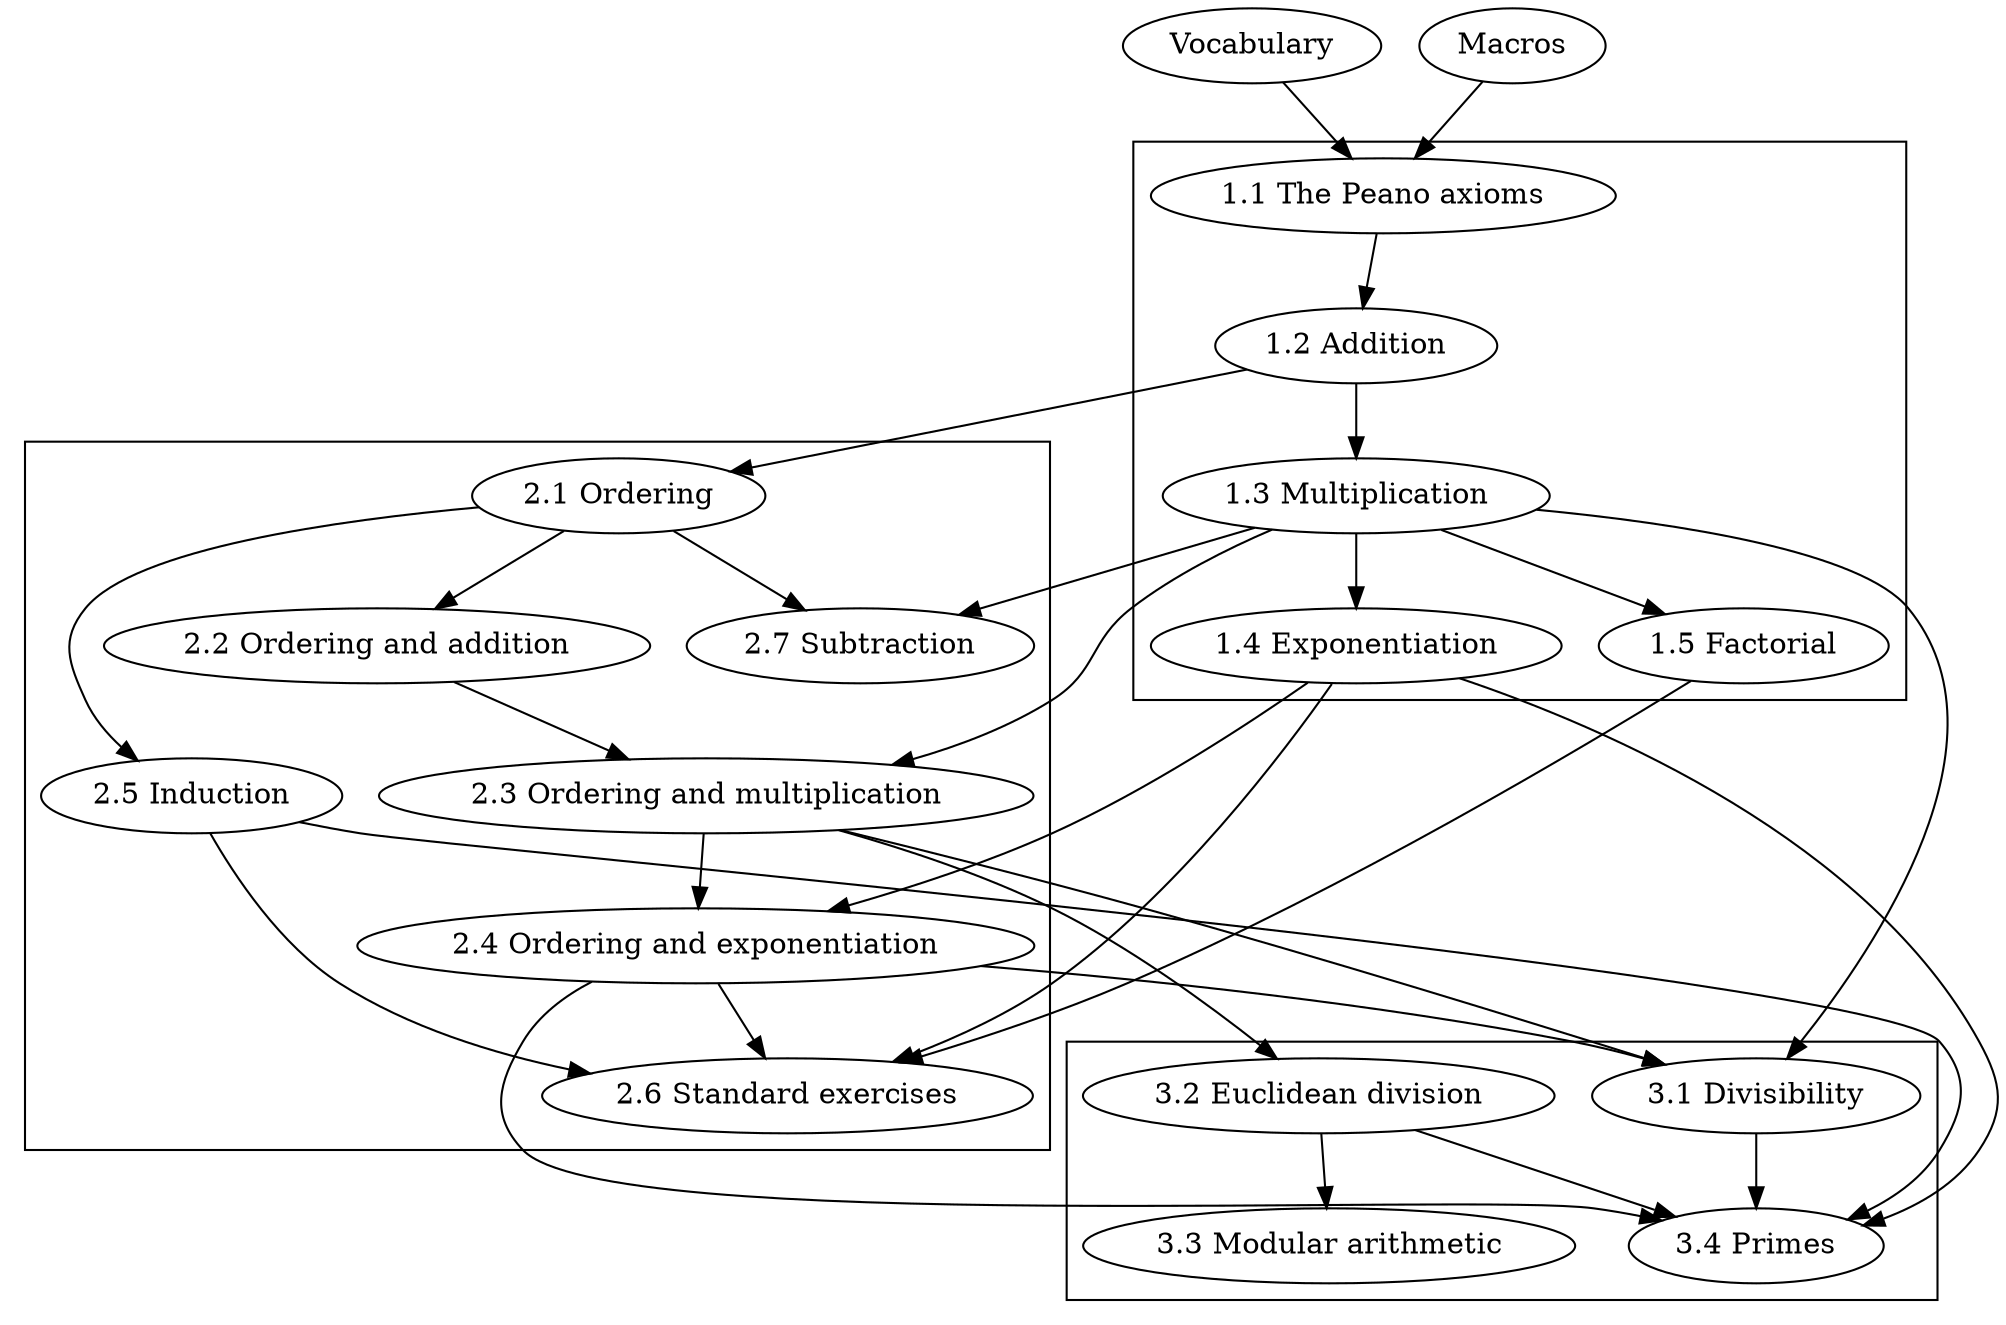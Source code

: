 digraph Sections {
  vocab [label = "Vocabulary"]
  macros [label = "Macros"]

  subgraph cluster_1 {
    arith_01 [label = "1.1 The Peano axioms"]
    arith_02 [label = "1.2 Addition"]
    arith_03 [label = "1.3 Multiplication"]
    arith_04 [label = "1.4 Exponentiation"]
    arith_05 [label = "1.5 Factorial"]
  }

  subgraph cluster_2 {
    ord_01 [label = "2.1 Ordering"]
    ord_02 [label = "2.2 Ordering and addition"]
    ord_03 [label = "2.3 Ordering and multiplication"]
    ord_04 [label = "2.4 Ordering and exponentiation"]
    ord_05 [label = "2.5 Induction"]
    ord_06 [label = "2.6 Standard exercises"]
    ord_07 [label = "2.7 Subtraction"]
  }

  subgraph cluster_3 {
    div_01 [label = "3.1 Divisibility"]
    div_02 [label = "3.2 Euclidean division"]
    div_03 [label = "3.3 Modular arithmetic"]
    div_04 [label = "3.4 Primes"]
  }

  /* 1.1 */ vocab, macros                             -> arith_01
  /* 1.2 */ arith_01                                  -> arith_02
  /* 1.3 */ arith_02                                  -> arith_03
  /* 1.4 */ arith_03                                  -> arith_04
  /* 1.5 */ arith_03                                  -> arith_05

  /* 2.1 */ arith_02                                  -> ord_01
  /* 2.2 */ ord_01                                    -> ord_02
  /* 2.3 */ arith_03, ord_02                          -> ord_03
  /* 2.4 */ arith_04, ord_03                          -> ord_04
  /* 2.5 */ ord_01                                    -> ord_05
  /* 2.6 */ arith_04, arith_05, ord_04, ord_05        -> ord_06
  /* 2.7 */ arith_03, ord_01                          -> ord_07

  /* 3.1 */ arith_03, ord_03, ord_04                  -> div_01
  /* 3.2 */ ord_03                                    -> div_02
  /* 3.3 */ div_02                                    -> div_03
  /* 3.4 */ arith_04, ord_04, ord_05, div_01, div_02  -> div_04
}
